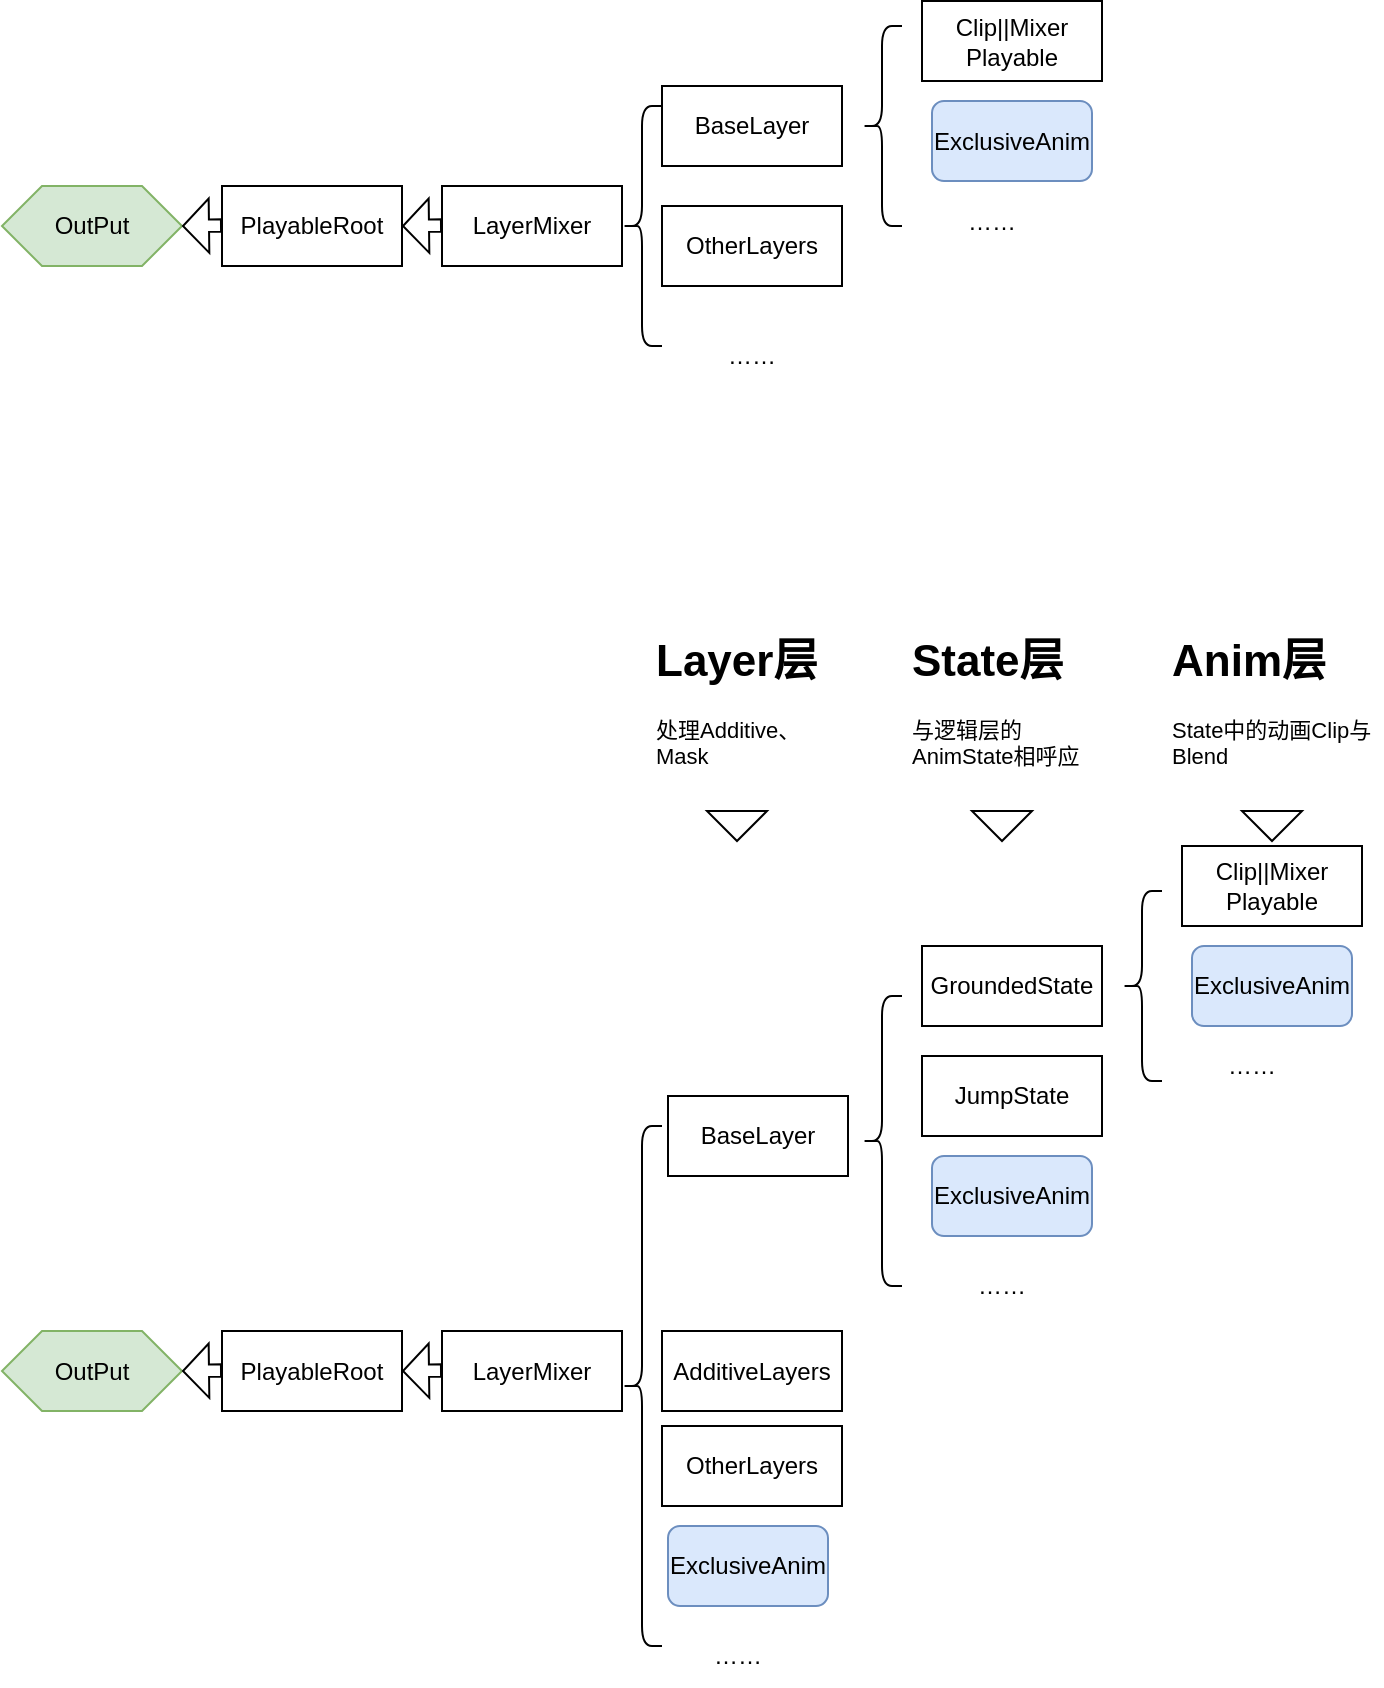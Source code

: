 <mxfile version="20.3.0" type="github">
  <diagram id="KjhnOs7wm87jCd5bBdqX" name="第 1 页">
    <mxGraphModel dx="1069" dy="576" grid="1" gridSize="10" guides="1" tooltips="1" connect="1" arrows="1" fold="1" page="1" pageScale="1" pageWidth="827" pageHeight="1169" math="0" shadow="0">
      <root>
        <mxCell id="0" />
        <mxCell id="1" parent="0" />
        <mxCell id="4m2d3jrN5n0P2AVRAm2i-2" value="PlayableRoot" style="rounded=0;whiteSpace=wrap;html=1;" vertex="1" parent="1">
          <mxGeometry x="170" y="250" width="90" height="40" as="geometry" />
        </mxCell>
        <mxCell id="4m2d3jrN5n0P2AVRAm2i-3" value="LayerMixer" style="rounded=0;whiteSpace=wrap;html=1;" vertex="1" parent="1">
          <mxGeometry x="280" y="250" width="90" height="40" as="geometry" />
        </mxCell>
        <mxCell id="4m2d3jrN5n0P2AVRAm2i-5" value="BaseLayer" style="rounded=0;whiteSpace=wrap;html=1;" vertex="1" parent="1">
          <mxGeometry x="390" y="200" width="90" height="40" as="geometry" />
        </mxCell>
        <mxCell id="4m2d3jrN5n0P2AVRAm2i-6" value="OutPut" style="shape=hexagon;perimeter=hexagonPerimeter2;whiteSpace=wrap;html=1;fixedSize=1;fillColor=#d5e8d4;strokeColor=#82b366;" vertex="1" parent="1">
          <mxGeometry x="60" y="250" width="90" height="40" as="geometry" />
        </mxCell>
        <mxCell id="4m2d3jrN5n0P2AVRAm2i-7" value="OtherLayers" style="rounded=0;whiteSpace=wrap;html=1;" vertex="1" parent="1">
          <mxGeometry x="390" y="260" width="90" height="40" as="geometry" />
        </mxCell>
        <mxCell id="4m2d3jrN5n0P2AVRAm2i-8" value="……" style="text;html=1;strokeColor=none;fillColor=none;align=center;verticalAlign=middle;whiteSpace=wrap;rounded=0;" vertex="1" parent="1">
          <mxGeometry x="405" y="320" width="60" height="30" as="geometry" />
        </mxCell>
        <mxCell id="4m2d3jrN5n0P2AVRAm2i-9" value="" style="shape=curlyBracket;whiteSpace=wrap;html=1;rounded=1;" vertex="1" parent="1">
          <mxGeometry x="370" y="210" width="20" height="120" as="geometry" />
        </mxCell>
        <mxCell id="4m2d3jrN5n0P2AVRAm2i-10" value="" style="shape=flexArrow;endArrow=classic;html=1;rounded=0;width=6.19;endSize=4;" edge="1" parent="1">
          <mxGeometry width="50" height="50" relative="1" as="geometry">
            <mxPoint x="280" y="269.76" as="sourcePoint" />
            <mxPoint x="260" y="270" as="targetPoint" />
          </mxGeometry>
        </mxCell>
        <mxCell id="4m2d3jrN5n0P2AVRAm2i-11" value="" style="shape=flexArrow;endArrow=classic;html=1;rounded=0;width=6.19;endSize=4;" edge="1" parent="1">
          <mxGeometry width="50" height="50" relative="1" as="geometry">
            <mxPoint x="170" y="269.76" as="sourcePoint" />
            <mxPoint x="150" y="270" as="targetPoint" />
          </mxGeometry>
        </mxCell>
        <mxCell id="4m2d3jrN5n0P2AVRAm2i-12" value="" style="shape=curlyBracket;whiteSpace=wrap;html=1;rounded=1;" vertex="1" parent="1">
          <mxGeometry x="490" y="170" width="20" height="100" as="geometry" />
        </mxCell>
        <mxCell id="4m2d3jrN5n0P2AVRAm2i-15" value="PlayableRoot" style="rounded=0;whiteSpace=wrap;html=1;" vertex="1" parent="1">
          <mxGeometry x="170" y="822.5" width="90" height="40" as="geometry" />
        </mxCell>
        <mxCell id="4m2d3jrN5n0P2AVRAm2i-16" value="LayerMixer" style="rounded=0;whiteSpace=wrap;html=1;" vertex="1" parent="1">
          <mxGeometry x="280" y="822.5" width="90" height="40" as="geometry" />
        </mxCell>
        <mxCell id="4m2d3jrN5n0P2AVRAm2i-17" value="BaseLayer" style="rounded=0;whiteSpace=wrap;html=1;" vertex="1" parent="1">
          <mxGeometry x="393" y="705" width="90" height="40" as="geometry" />
        </mxCell>
        <mxCell id="4m2d3jrN5n0P2AVRAm2i-18" value="OutPut" style="shape=hexagon;perimeter=hexagonPerimeter2;whiteSpace=wrap;html=1;fixedSize=1;fillColor=#d5e8d4;strokeColor=#82b366;" vertex="1" parent="1">
          <mxGeometry x="60" y="822.5" width="90" height="40" as="geometry" />
        </mxCell>
        <mxCell id="4m2d3jrN5n0P2AVRAm2i-19" value="OtherLayers" style="rounded=0;whiteSpace=wrap;html=1;" vertex="1" parent="1">
          <mxGeometry x="390" y="870" width="90" height="40" as="geometry" />
        </mxCell>
        <mxCell id="4m2d3jrN5n0P2AVRAm2i-20" value="……" style="text;html=1;strokeColor=none;fillColor=none;align=center;verticalAlign=middle;whiteSpace=wrap;rounded=0;" vertex="1" parent="1">
          <mxGeometry x="397.5" y="970" width="60" height="30" as="geometry" />
        </mxCell>
        <mxCell id="4m2d3jrN5n0P2AVRAm2i-21" value="" style="shape=curlyBracket;whiteSpace=wrap;html=1;rounded=1;" vertex="1" parent="1">
          <mxGeometry x="370" y="720" width="20" height="260" as="geometry" />
        </mxCell>
        <mxCell id="4m2d3jrN5n0P2AVRAm2i-22" value="" style="shape=flexArrow;endArrow=classic;html=1;rounded=0;width=6.19;endSize=4;" edge="1" parent="1">
          <mxGeometry width="50" height="50" relative="1" as="geometry">
            <mxPoint x="280" y="842.26" as="sourcePoint" />
            <mxPoint x="260" y="842.5" as="targetPoint" />
          </mxGeometry>
        </mxCell>
        <mxCell id="4m2d3jrN5n0P2AVRAm2i-23" value="" style="shape=flexArrow;endArrow=classic;html=1;rounded=0;width=6.19;endSize=4;" edge="1" parent="1">
          <mxGeometry width="50" height="50" relative="1" as="geometry">
            <mxPoint x="170" y="842.26" as="sourcePoint" />
            <mxPoint x="150" y="842.5" as="targetPoint" />
          </mxGeometry>
        </mxCell>
        <mxCell id="4m2d3jrN5n0P2AVRAm2i-24" value="" style="shape=curlyBracket;whiteSpace=wrap;html=1;rounded=1;" vertex="1" parent="1">
          <mxGeometry x="490" y="655" width="20" height="145" as="geometry" />
        </mxCell>
        <mxCell id="4m2d3jrN5n0P2AVRAm2i-26" value="GroundedState" style="rounded=0;whiteSpace=wrap;html=1;" vertex="1" parent="1">
          <mxGeometry x="520" y="630" width="90" height="40" as="geometry" />
        </mxCell>
        <mxCell id="4m2d3jrN5n0P2AVRAm2i-27" value="JumpState" style="rounded=0;whiteSpace=wrap;html=1;" vertex="1" parent="1">
          <mxGeometry x="520" y="685" width="90" height="40" as="geometry" />
        </mxCell>
        <mxCell id="4m2d3jrN5n0P2AVRAm2i-28" value="……" style="text;html=1;strokeColor=none;fillColor=none;align=center;verticalAlign=middle;whiteSpace=wrap;rounded=0;" vertex="1" parent="1">
          <mxGeometry x="530" y="785" width="60" height="30" as="geometry" />
        </mxCell>
        <mxCell id="4m2d3jrN5n0P2AVRAm2i-29" value="" style="shape=curlyBracket;whiteSpace=wrap;html=1;rounded=1;" vertex="1" parent="1">
          <mxGeometry x="620" y="602.5" width="20" height="95" as="geometry" />
        </mxCell>
        <mxCell id="4m2d3jrN5n0P2AVRAm2i-31" value="Clip||Mixer&lt;br&gt;Playable" style="rounded=0;whiteSpace=wrap;html=1;" vertex="1" parent="1">
          <mxGeometry x="650" y="580" width="90" height="40" as="geometry" />
        </mxCell>
        <mxCell id="4m2d3jrN5n0P2AVRAm2i-32" value="ExclusiveAnim" style="rounded=1;whiteSpace=wrap;html=1;fillColor=#dae8fc;strokeColor=#6c8ebf;" vertex="1" parent="1">
          <mxGeometry x="655" y="630" width="80" height="40" as="geometry" />
        </mxCell>
        <mxCell id="4m2d3jrN5n0P2AVRAm2i-33" value="……" style="text;html=1;strokeColor=none;fillColor=none;align=center;verticalAlign=middle;whiteSpace=wrap;rounded=0;" vertex="1" parent="1">
          <mxGeometry x="655" y="675" width="60" height="30" as="geometry" />
        </mxCell>
        <mxCell id="4m2d3jrN5n0P2AVRAm2i-34" value="ExclusiveAnim" style="rounded=1;whiteSpace=wrap;html=1;fillColor=#dae8fc;strokeColor=#6c8ebf;" vertex="1" parent="1">
          <mxGeometry x="525" y="735" width="80" height="40" as="geometry" />
        </mxCell>
        <mxCell id="4m2d3jrN5n0P2AVRAm2i-35" value="Clip||Mixer&lt;br&gt;Playable" style="rounded=0;whiteSpace=wrap;html=1;" vertex="1" parent="1">
          <mxGeometry x="520" y="157.5" width="90" height="40" as="geometry" />
        </mxCell>
        <mxCell id="4m2d3jrN5n0P2AVRAm2i-36" value="ExclusiveAnim" style="rounded=1;whiteSpace=wrap;html=1;fillColor=#dae8fc;strokeColor=#6c8ebf;" vertex="1" parent="1">
          <mxGeometry x="525" y="207.5" width="80" height="40" as="geometry" />
        </mxCell>
        <mxCell id="4m2d3jrN5n0P2AVRAm2i-37" value="……" style="text;html=1;strokeColor=none;fillColor=none;align=center;verticalAlign=middle;whiteSpace=wrap;rounded=0;" vertex="1" parent="1">
          <mxGeometry x="525" y="252.5" width="60" height="30" as="geometry" />
        </mxCell>
        <mxCell id="4m2d3jrN5n0P2AVRAm2i-38" value="" style="triangle;whiteSpace=wrap;html=1;rotation=90;" vertex="1" parent="1">
          <mxGeometry x="420" y="555" width="15" height="30" as="geometry" />
        </mxCell>
        <mxCell id="4m2d3jrN5n0P2AVRAm2i-39" value="" style="triangle;whiteSpace=wrap;html=1;rotation=90;" vertex="1" parent="1">
          <mxGeometry x="552.5" y="555" width="15" height="30" as="geometry" />
        </mxCell>
        <mxCell id="4m2d3jrN5n0P2AVRAm2i-40" value="" style="triangle;whiteSpace=wrap;html=1;rotation=90;" vertex="1" parent="1">
          <mxGeometry x="687.5" y="555" width="15" height="30" as="geometry" />
        </mxCell>
        <mxCell id="4m2d3jrN5n0P2AVRAm2i-44" value="&lt;h1&gt;Layer层&lt;/h1&gt;&lt;p&gt;处理Additive、Mask&lt;/p&gt;" style="text;html=1;strokeColor=none;fillColor=none;spacing=5;spacingTop=-20;whiteSpace=wrap;overflow=hidden;rounded=0;fontSize=11;" vertex="1" parent="1">
          <mxGeometry x="382" y="470" width="91" height="80" as="geometry" />
        </mxCell>
        <mxCell id="4m2d3jrN5n0P2AVRAm2i-45" value="&lt;h1&gt;State层&lt;/h1&gt;&lt;p&gt;与逻辑层的AnimState相呼应&lt;/p&gt;" style="text;html=1;strokeColor=none;fillColor=none;spacing=5;spacingTop=-20;whiteSpace=wrap;overflow=hidden;rounded=0;fontSize=11;" vertex="1" parent="1">
          <mxGeometry x="510" y="470" width="110" height="80" as="geometry" />
        </mxCell>
        <mxCell id="4m2d3jrN5n0P2AVRAm2i-46" value="&lt;h1&gt;Anim层&lt;/h1&gt;&lt;p&gt;State中的动画Clip与Blend&lt;/p&gt;" style="text;html=1;strokeColor=none;fillColor=none;spacing=5;spacingTop=-20;whiteSpace=wrap;overflow=hidden;rounded=0;fontSize=11;" vertex="1" parent="1">
          <mxGeometry x="640" y="470" width="110" height="90" as="geometry" />
        </mxCell>
        <mxCell id="4m2d3jrN5n0P2AVRAm2i-47" value="AdditiveLayers" style="rounded=0;whiteSpace=wrap;html=1;" vertex="1" parent="1">
          <mxGeometry x="390" y="822.5" width="90" height="40" as="geometry" />
        </mxCell>
        <mxCell id="4m2d3jrN5n0P2AVRAm2i-59" value="ExclusiveAnim" style="rounded=1;whiteSpace=wrap;html=1;fillColor=#dae8fc;strokeColor=#6c8ebf;" vertex="1" parent="1">
          <mxGeometry x="393" y="920" width="80" height="40" as="geometry" />
        </mxCell>
      </root>
    </mxGraphModel>
  </diagram>
</mxfile>
